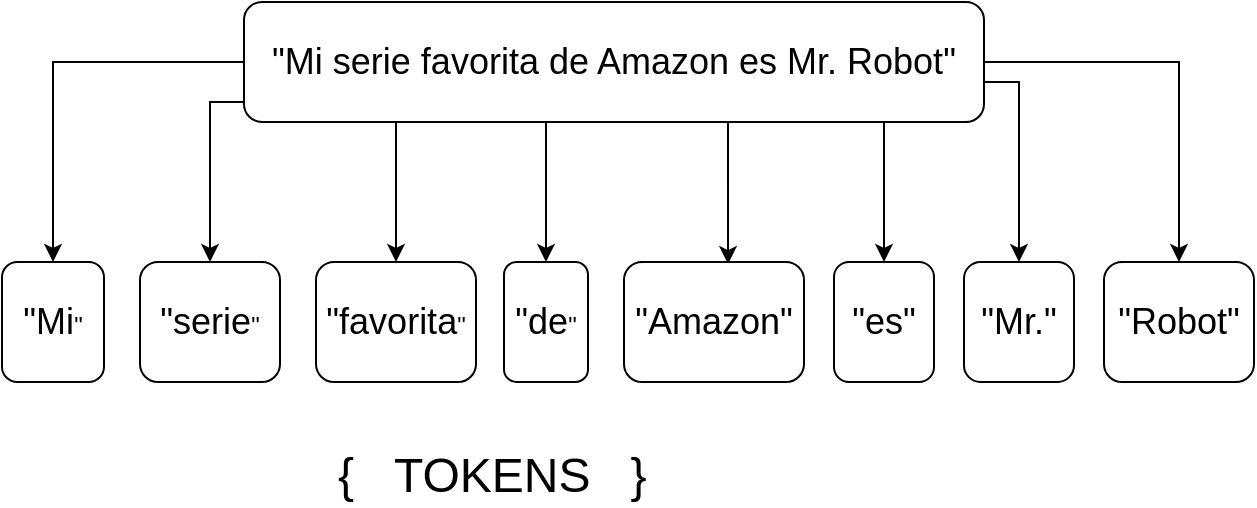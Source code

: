 <mxfile version="12.2.4" pages="1"><diagram id="FaBMC_sYuk_YIMQwl0QN" name="Page-1"><mxGraphModel dx="960" dy="709" grid="1" gridSize="10" guides="1" tooltips="1" connect="1" arrows="1" fold="1" page="1" pageScale="1" pageWidth="827" pageHeight="1169" math="0" shadow="0"><root><mxCell id="0"/><mxCell id="1" parent="0"/><mxCell id="12" style="edgeStyle=orthogonalEdgeStyle;rounded=0;orthogonalLoop=1;jettySize=auto;html=1;entryX=0.5;entryY=0;entryDx=0;entryDy=0;" parent="1" source="2" target="11" edge="1"><mxGeometry relative="1" as="geometry"/></mxCell><mxCell id="13" style="edgeStyle=orthogonalEdgeStyle;rounded=0;orthogonalLoop=1;jettySize=auto;html=1;entryX=0.5;entryY=0;entryDx=0;entryDy=0;" parent="1" source="2" target="10" edge="1"><mxGeometry relative="1" as="geometry"><Array as="points"><mxPoint x="598" y="110"/></Array></mxGeometry></mxCell><mxCell id="14" style="edgeStyle=orthogonalEdgeStyle;rounded=0;orthogonalLoop=1;jettySize=auto;html=1;entryX=0.5;entryY=0;entryDx=0;entryDy=0;" parent="1" source="2" target="9" edge="1"><mxGeometry relative="1" as="geometry"><Array as="points"><mxPoint x="530" y="140"/><mxPoint x="530" y="140"/></Array></mxGeometry></mxCell><mxCell id="15" style="edgeStyle=orthogonalEdgeStyle;rounded=0;orthogonalLoop=1;jettySize=auto;html=1;entryX=0.578;entryY=0.017;entryDx=0;entryDy=0;entryPerimeter=0;" parent="1" source="2" target="7" edge="1"><mxGeometry relative="1" as="geometry"><Array as="points"><mxPoint x="452" y="140"/><mxPoint x="452" y="140"/></Array></mxGeometry></mxCell><mxCell id="16" style="edgeStyle=orthogonalEdgeStyle;rounded=0;orthogonalLoop=1;jettySize=auto;html=1;entryX=0.5;entryY=0;entryDx=0;entryDy=0;" parent="1" source="2" target="6" edge="1"><mxGeometry relative="1" as="geometry"><Array as="points"><mxPoint x="361" y="150"/><mxPoint x="361" y="150"/></Array></mxGeometry></mxCell><mxCell id="17" style="edgeStyle=orthogonalEdgeStyle;rounded=0;orthogonalLoop=1;jettySize=auto;html=1;" parent="1" source="2" target="5" edge="1"><mxGeometry relative="1" as="geometry"><Array as="points"><mxPoint x="286" y="140"/><mxPoint x="286" y="140"/></Array></mxGeometry></mxCell><mxCell id="18" style="edgeStyle=orthogonalEdgeStyle;rounded=0;orthogonalLoop=1;jettySize=auto;html=1;entryX=0.5;entryY=0;entryDx=0;entryDy=0;" parent="1" source="2" target="4" edge="1"><mxGeometry relative="1" as="geometry"><Array as="points"><mxPoint x="193" y="120"/></Array></mxGeometry></mxCell><mxCell id="19" style="edgeStyle=orthogonalEdgeStyle;rounded=0;orthogonalLoop=1;jettySize=auto;html=1;entryX=0.5;entryY=0;entryDx=0;entryDy=0;" parent="1" source="2" target="3" edge="1"><mxGeometry relative="1" as="geometry"/></mxCell><mxCell id="2" value="&lt;font style=&quot;font-size: 18px&quot;&gt;&lt;font&gt;&quot;Mi serie favorita de Amazon es Mr. Robot&lt;/font&gt;&quot;&lt;/font&gt;" style="rounded=1;whiteSpace=wrap;html=1;" parent="1" vertex="1"><mxGeometry x="210" y="70" width="370" height="60" as="geometry"/></mxCell><mxCell id="3" value="&lt;font style=&quot;font-size: 18px&quot;&gt;&quot;Mi&lt;/font&gt;&quot;" style="rounded=1;whiteSpace=wrap;html=1;" parent="1" vertex="1"><mxGeometry x="89" y="200" width="51" height="60" as="geometry"/></mxCell><mxCell id="4" value="&lt;font style=&quot;font-size: 18px&quot;&gt;&quot;serie&lt;/font&gt;&quot;" style="rounded=1;whiteSpace=wrap;html=1;" parent="1" vertex="1"><mxGeometry x="158" y="200" width="70" height="60" as="geometry"/></mxCell><mxCell id="5" value="&lt;font style=&quot;font-size: 18px&quot;&gt;&quot;favorita&lt;/font&gt;&quot;" style="rounded=1;whiteSpace=wrap;html=1;" parent="1" vertex="1"><mxGeometry x="246" y="200" width="80" height="60" as="geometry"/></mxCell><mxCell id="6" value="&lt;font style=&quot;font-size: 18px&quot;&gt;&quot;de&lt;/font&gt;&quot;" style="rounded=1;whiteSpace=wrap;html=1;" parent="1" vertex="1"><mxGeometry x="340" y="200" width="42" height="60" as="geometry"/></mxCell><mxCell id="7" value="&lt;font style=&quot;font-size: 18px&quot;&gt;&quot;Amazon&lt;/font&gt;&lt;font style=&quot;font-size: 18px&quot;&gt;&quot;&lt;/font&gt;" style="rounded=1;whiteSpace=wrap;html=1;" parent="1" vertex="1"><mxGeometry x="400" y="200" width="90" height="60" as="geometry"/></mxCell><mxCell id="9" value="&lt;font style=&quot;font-size: 18px&quot;&gt;&lt;font&gt;&quot;es&lt;/font&gt;&quot;&lt;/font&gt;" style="rounded=1;whiteSpace=wrap;html=1;" parent="1" vertex="1"><mxGeometry x="505" y="200" width="50" height="60" as="geometry"/></mxCell><mxCell id="10" value="&lt;font style=&quot;font-size: 18px&quot;&gt;&lt;font&gt;&quot;Mr.&lt;/font&gt;&quot;&lt;/font&gt;" style="rounded=1;whiteSpace=wrap;html=1;" parent="1" vertex="1"><mxGeometry x="570" y="200" width="55" height="60" as="geometry"/></mxCell><mxCell id="11" value="&lt;font style=&quot;font-size: 18px&quot;&gt;&lt;font&gt;&quot;Robot&lt;/font&gt;&quot;&lt;/font&gt;" style="rounded=1;whiteSpace=wrap;html=1;" parent="1" vertex="1"><mxGeometry x="640" y="200" width="75" height="60" as="geometry"/></mxCell><mxCell id="20" value="&lt;font style=&quot;font-size: 24px&quot;&gt;{&amp;nbsp; &amp;nbsp;TOKENS&amp;nbsp; &amp;nbsp;}&lt;/font&gt;" style="text;html=1;resizable=0;points=[];autosize=1;align=left;verticalAlign=top;spacingTop=-4;" parent="1" vertex="1"><mxGeometry x="255" y="290" width="170" height="20" as="geometry"/></mxCell></root></mxGraphModel></diagram></mxfile>